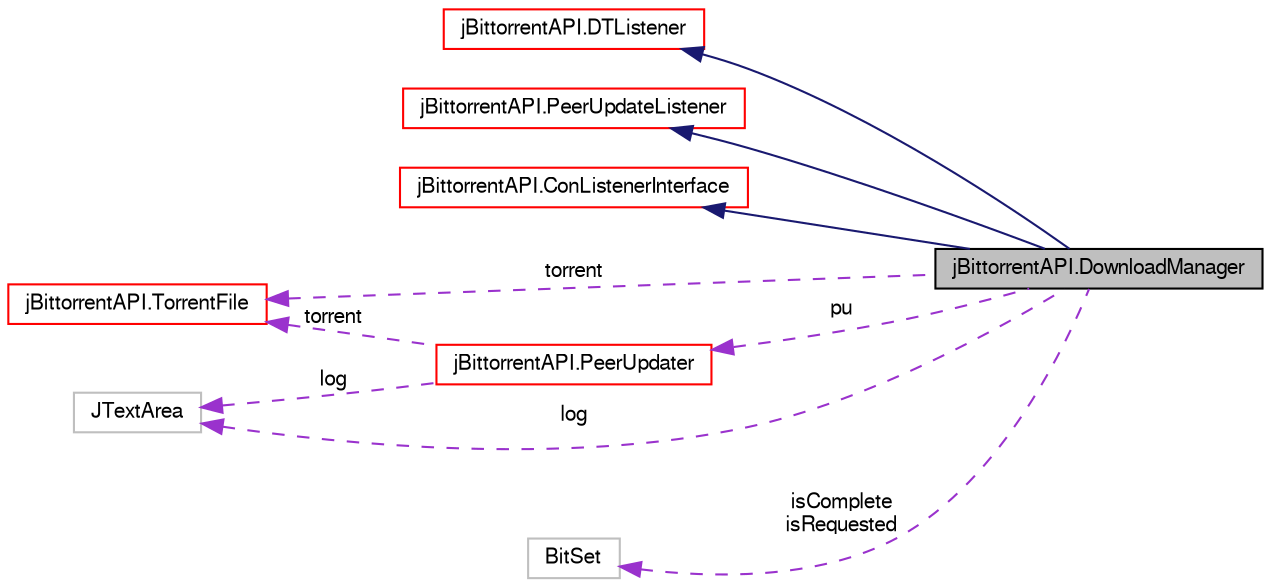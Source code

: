 digraph G
{
  bgcolor="transparent";
  edge [fontname="FreeSans",fontsize="10",labelfontname="FreeSans",labelfontsize="10"];
  node [fontname="FreeSans",fontsize="10",shape=record];
  rankdir=LR;
  Node1 [label="jBittorrentAPI.DownloadManager",height=0.2,width=0.4,color="black", fillcolor="grey75", style="filled" fontcolor="black"];
  Node2 -> Node1 [dir=back,color="midnightblue",fontsize="10",style="solid"];
  Node2 [label="jBittorrentAPI.DTListener",height=0.2,width=0.4,color="red",URL="$interfacej_bittorrent_a_p_i_1_1_d_t_listener.html"];
  Node3 -> Node1 [dir=back,color="midnightblue",fontsize="10",style="solid"];
  Node3 [label="jBittorrentAPI.PeerUpdateListener",height=0.2,width=0.4,color="red",URL="$interfacej_bittorrent_a_p_i_1_1_peer_update_listener.html"];
  Node4 -> Node1 [dir=back,color="midnightblue",fontsize="10",style="solid"];
  Node4 [label="jBittorrentAPI.ConListenerInterface",height=0.2,width=0.4,color="red",URL="$interfacej_bittorrent_a_p_i_1_1_con_listener_interface.html"];
  Node5 -> Node1 [dir=back,color="darkorchid3",fontsize="10",style="dashed",label="pu"];
  Node5 [label="jBittorrentAPI.PeerUpdater",height=0.2,width=0.4,color="red",URL="$classj_bittorrent_a_p_i_1_1_peer_updater.html"];
  Node6 -> Node5 [dir=back,color="darkorchid3",fontsize="10",style="dashed",label="torrent"];
  Node6 [label="jBittorrentAPI.TorrentFile",height=0.2,width=0.4,color="red",URL="$classj_bittorrent_a_p_i_1_1_torrent_file.html"];
  Node7 -> Node5 [dir=back,color="darkorchid3",fontsize="10",style="dashed",label="log"];
  Node7 [label="JTextArea",height=0.2,width=0.4,color="grey75"];
  Node6 -> Node1 [dir=back,color="darkorchid3",fontsize="10",style="dashed",label="torrent"];
  Node8 -> Node1 [dir=back,color="darkorchid3",fontsize="10",style="dashed",label="isComplete\nisRequested"];
  Node8 [label="BitSet",height=0.2,width=0.4,color="grey75"];
  Node7 -> Node1 [dir=back,color="darkorchid3",fontsize="10",style="dashed",label="log"];
}
